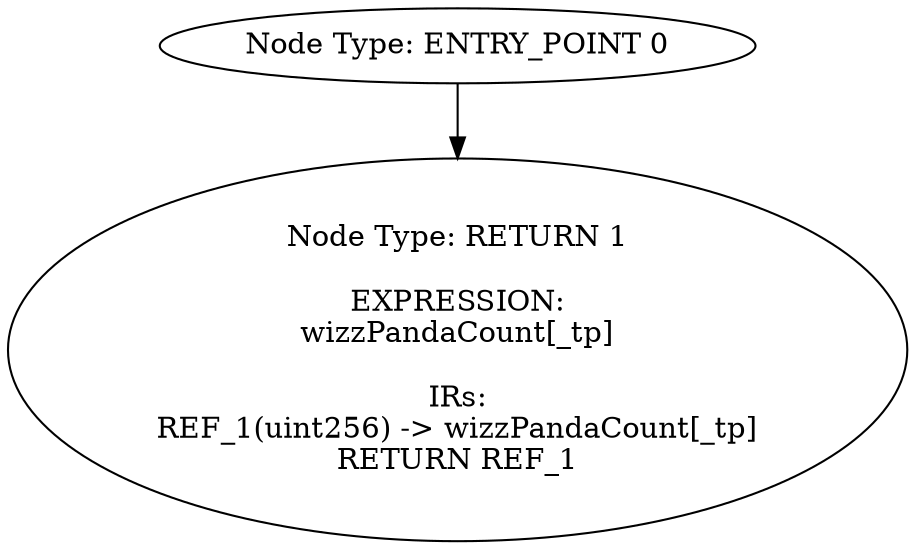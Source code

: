 digraph{
0[label="Node Type: ENTRY_POINT 0
"];
0->1;
1[label="Node Type: RETURN 1

EXPRESSION:
wizzPandaCount[_tp]

IRs:
REF_1(uint256) -> wizzPandaCount[_tp]
RETURN REF_1"];
}
